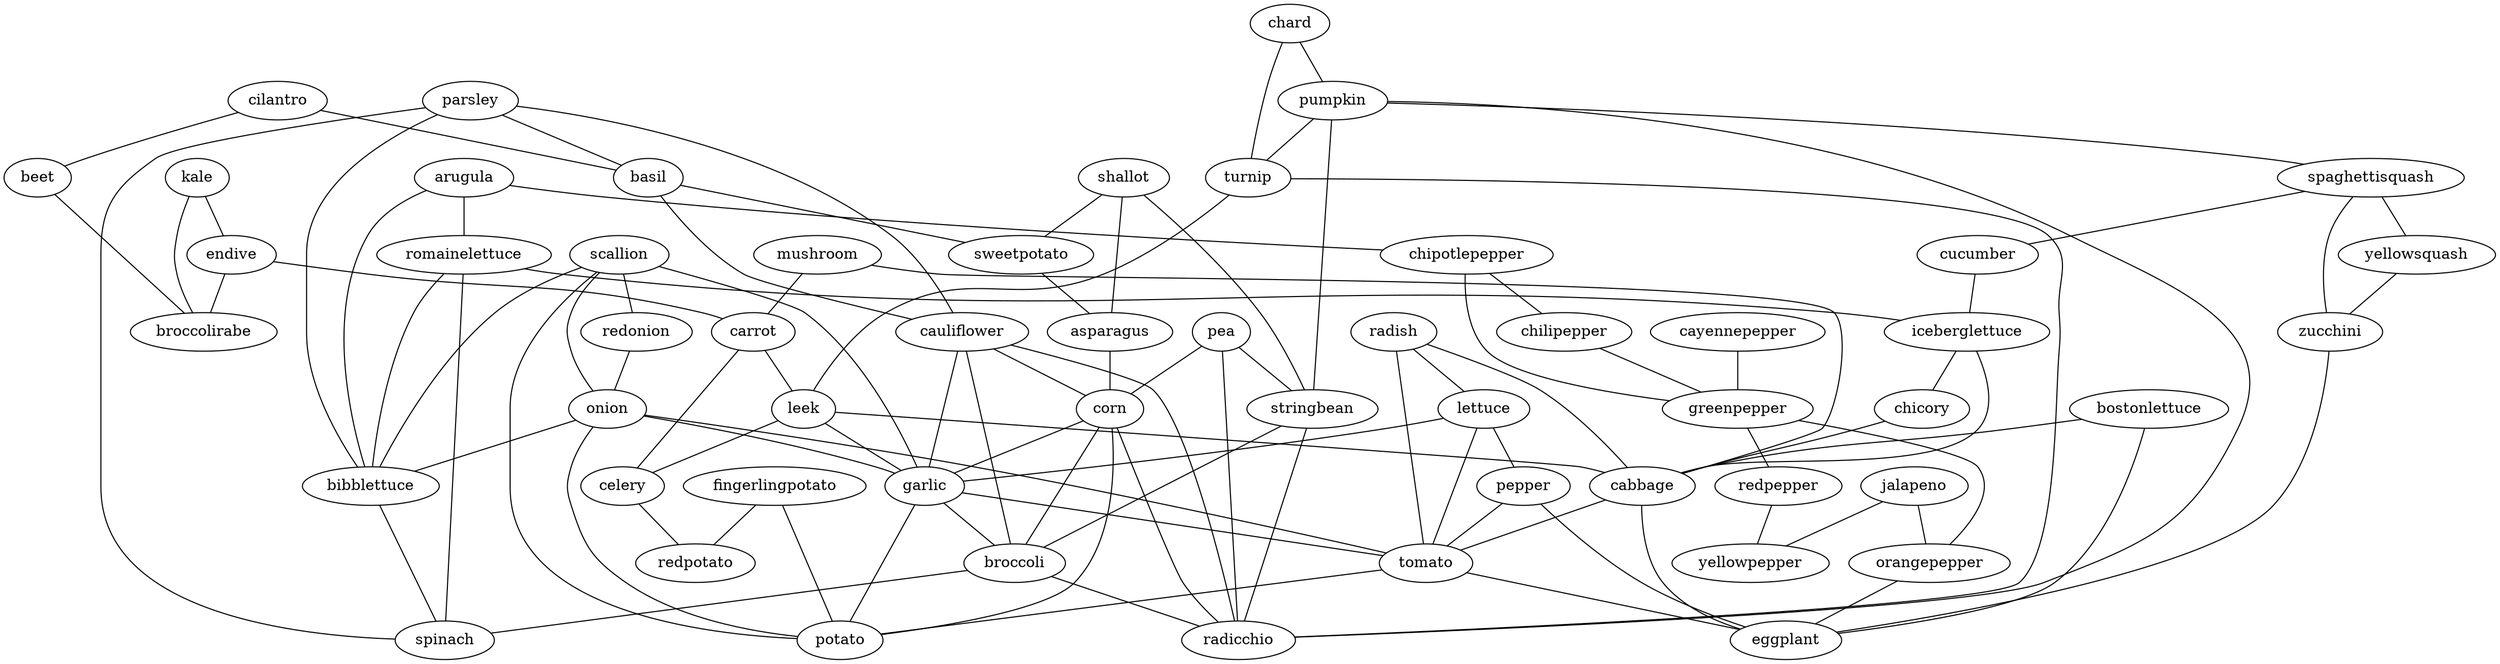 strict graph G {
kale;
radish;
parsley;
arugula;
lettuce;
chipotlepepper;
scallion;
redonion;
cilantro;
chard;
beet;
basil;
pumpkin;
endive;
mushroom;
shallot;
spaghettisquash;
sweetpotato;
romainelettuce;
cayennepepper;
chilipepper;
onion;
asparagus;
pea;
broccolirabe;
greenpepper;
redpepper;
bostonlettuce;
cucumber;
carrot;
turnip;
yellowsquash;
jalapeno;
orangepepper;
iceberglettuce;
chicory;
fingerlingpotato;
leek;
zucchini;
yellowpepper;
pepper;
stringbean;
cauliflower;
celery;
corn;
bibblettuce;
redpotato;
garlic;
cabbage;
broccoli;
tomato;
potato;
spinach;
eggplant;
radicchio;
kale -- broccolirabe  [weight=1];
kale -- endive  [weight=1];
radish -- tomato  [weight=1];
radish -- lettuce  [weight=1];
radish -- cabbage  [weight=1];
parsley -- cauliflower  [weight=1];
parsley -- spinach  [weight=1];
parsley -- bibblettuce  [weight=1];
parsley -- basil  [weight=1];
arugula -- chipotlepepper  [weight=1];
arugula -- bibblettuce  [weight=1];
arugula -- romainelettuce  [weight=1];
lettuce -- tomato  [weight=1];
lettuce -- pepper  [weight=1];
lettuce -- garlic  [weight=1];
chipotlepepper -- chilipepper  [weight=1];
chipotlepepper -- greenpepper  [weight=1];
scallion -- onion  [weight=1];
scallion -- potato  [weight=1];
scallion -- bibblettuce  [weight=1];
scallion -- garlic  [weight=1];
scallion -- redonion  [weight=1];
redonion -- onion  [weight=1];
cilantro -- basil  [weight=1];
cilantro -- beet  [weight=1];
chard -- turnip  [weight=1];
chard -- pumpkin  [weight=1];
beet -- broccolirabe  [weight=1];
basil -- cauliflower  [weight=1];
basil -- sweetpotato  [weight=1];
pumpkin -- stringbean  [weight=1];
pumpkin -- spaghettisquash  [weight=1];
pumpkin -- turnip  [weight=1];
pumpkin -- radicchio  [weight=1];
endive -- broccolirabe  [weight=1];
endive -- carrot  [weight=1];
mushroom -- cabbage  [weight=1];
mushroom -- carrot  [weight=1];
shallot -- asparagus  [weight=1];
shallot -- sweetpotato  [weight=1];
shallot -- stringbean  [weight=1];
spaghettisquash -- yellowsquash  [weight=1];
spaghettisquash -- cucumber  [weight=1];
spaghettisquash -- zucchini  [weight=1];
sweetpotato -- asparagus  [weight=1];
romainelettuce -- spinach  [weight=1];
romainelettuce -- bibblettuce  [weight=1];
romainelettuce -- iceberglettuce  [weight=1];
cayennepepper -- greenpepper  [weight=1];
chilipepper -- greenpepper  [weight=1];
onion -- tomato  [weight=1];
onion -- potato  [weight=1];
onion -- bibblettuce  [weight=1];
onion -- garlic  [weight=1];
asparagus -- corn  [weight=1];
pea -- corn  [weight=1];
pea -- stringbean  [weight=1];
pea -- radicchio  [weight=1];
greenpepper -- orangepepper  [weight=1];
greenpepper -- redpepper  [weight=1];
redpepper -- yellowpepper  [weight=1];
bostonlettuce -- cabbage  [weight=1];
bostonlettuce -- eggplant  [weight=1];
cucumber -- iceberglettuce  [weight=1];
carrot -- celery  [weight=1];
carrot -- leek  [weight=1];
turnip -- radicchio  [weight=1];
turnip -- leek  [weight=1];
yellowsquash -- zucchini  [weight=1];
jalapeno -- yellowpepper  [weight=1];
jalapeno -- orangepepper  [weight=1];
orangepepper -- eggplant  [weight=1];
iceberglettuce -- chicory  [weight=1];
iceberglettuce -- cabbage  [weight=1];
chicory -- cabbage  [weight=1];
fingerlingpotato -- redpotato  [weight=1];
fingerlingpotato -- potato  [weight=1];
leek -- celery  [weight=1];
leek -- garlic  [weight=1];
leek -- cabbage  [weight=1];
zucchini -- eggplant  [weight=1];
pepper -- tomato  [weight=1];
pepper -- eggplant  [weight=1];
stringbean -- broccoli  [weight=1];
stringbean -- radicchio  [weight=1];
cauliflower -- corn  [weight=1];
cauliflower -- broccoli  [weight=1];
cauliflower -- garlic  [weight=1];
cauliflower -- radicchio  [weight=1];
celery -- redpotato  [weight=1];
corn -- potato  [weight=1];
corn -- garlic  [weight=1];
corn -- radicchio  [weight=1];
corn -- broccoli  [weight=1];
bibblettuce -- spinach  [weight=1];
garlic -- tomato  [weight=1];
garlic -- potato  [weight=1];
garlic -- broccoli  [weight=1];
cabbage -- tomato  [weight=1];
cabbage -- eggplant  [weight=1];
broccoli -- spinach  [weight=1];
broccoli -- radicchio  [weight=1];
tomato -- potato  [weight=1];
tomato -- eggplant  [weight=1];
}
